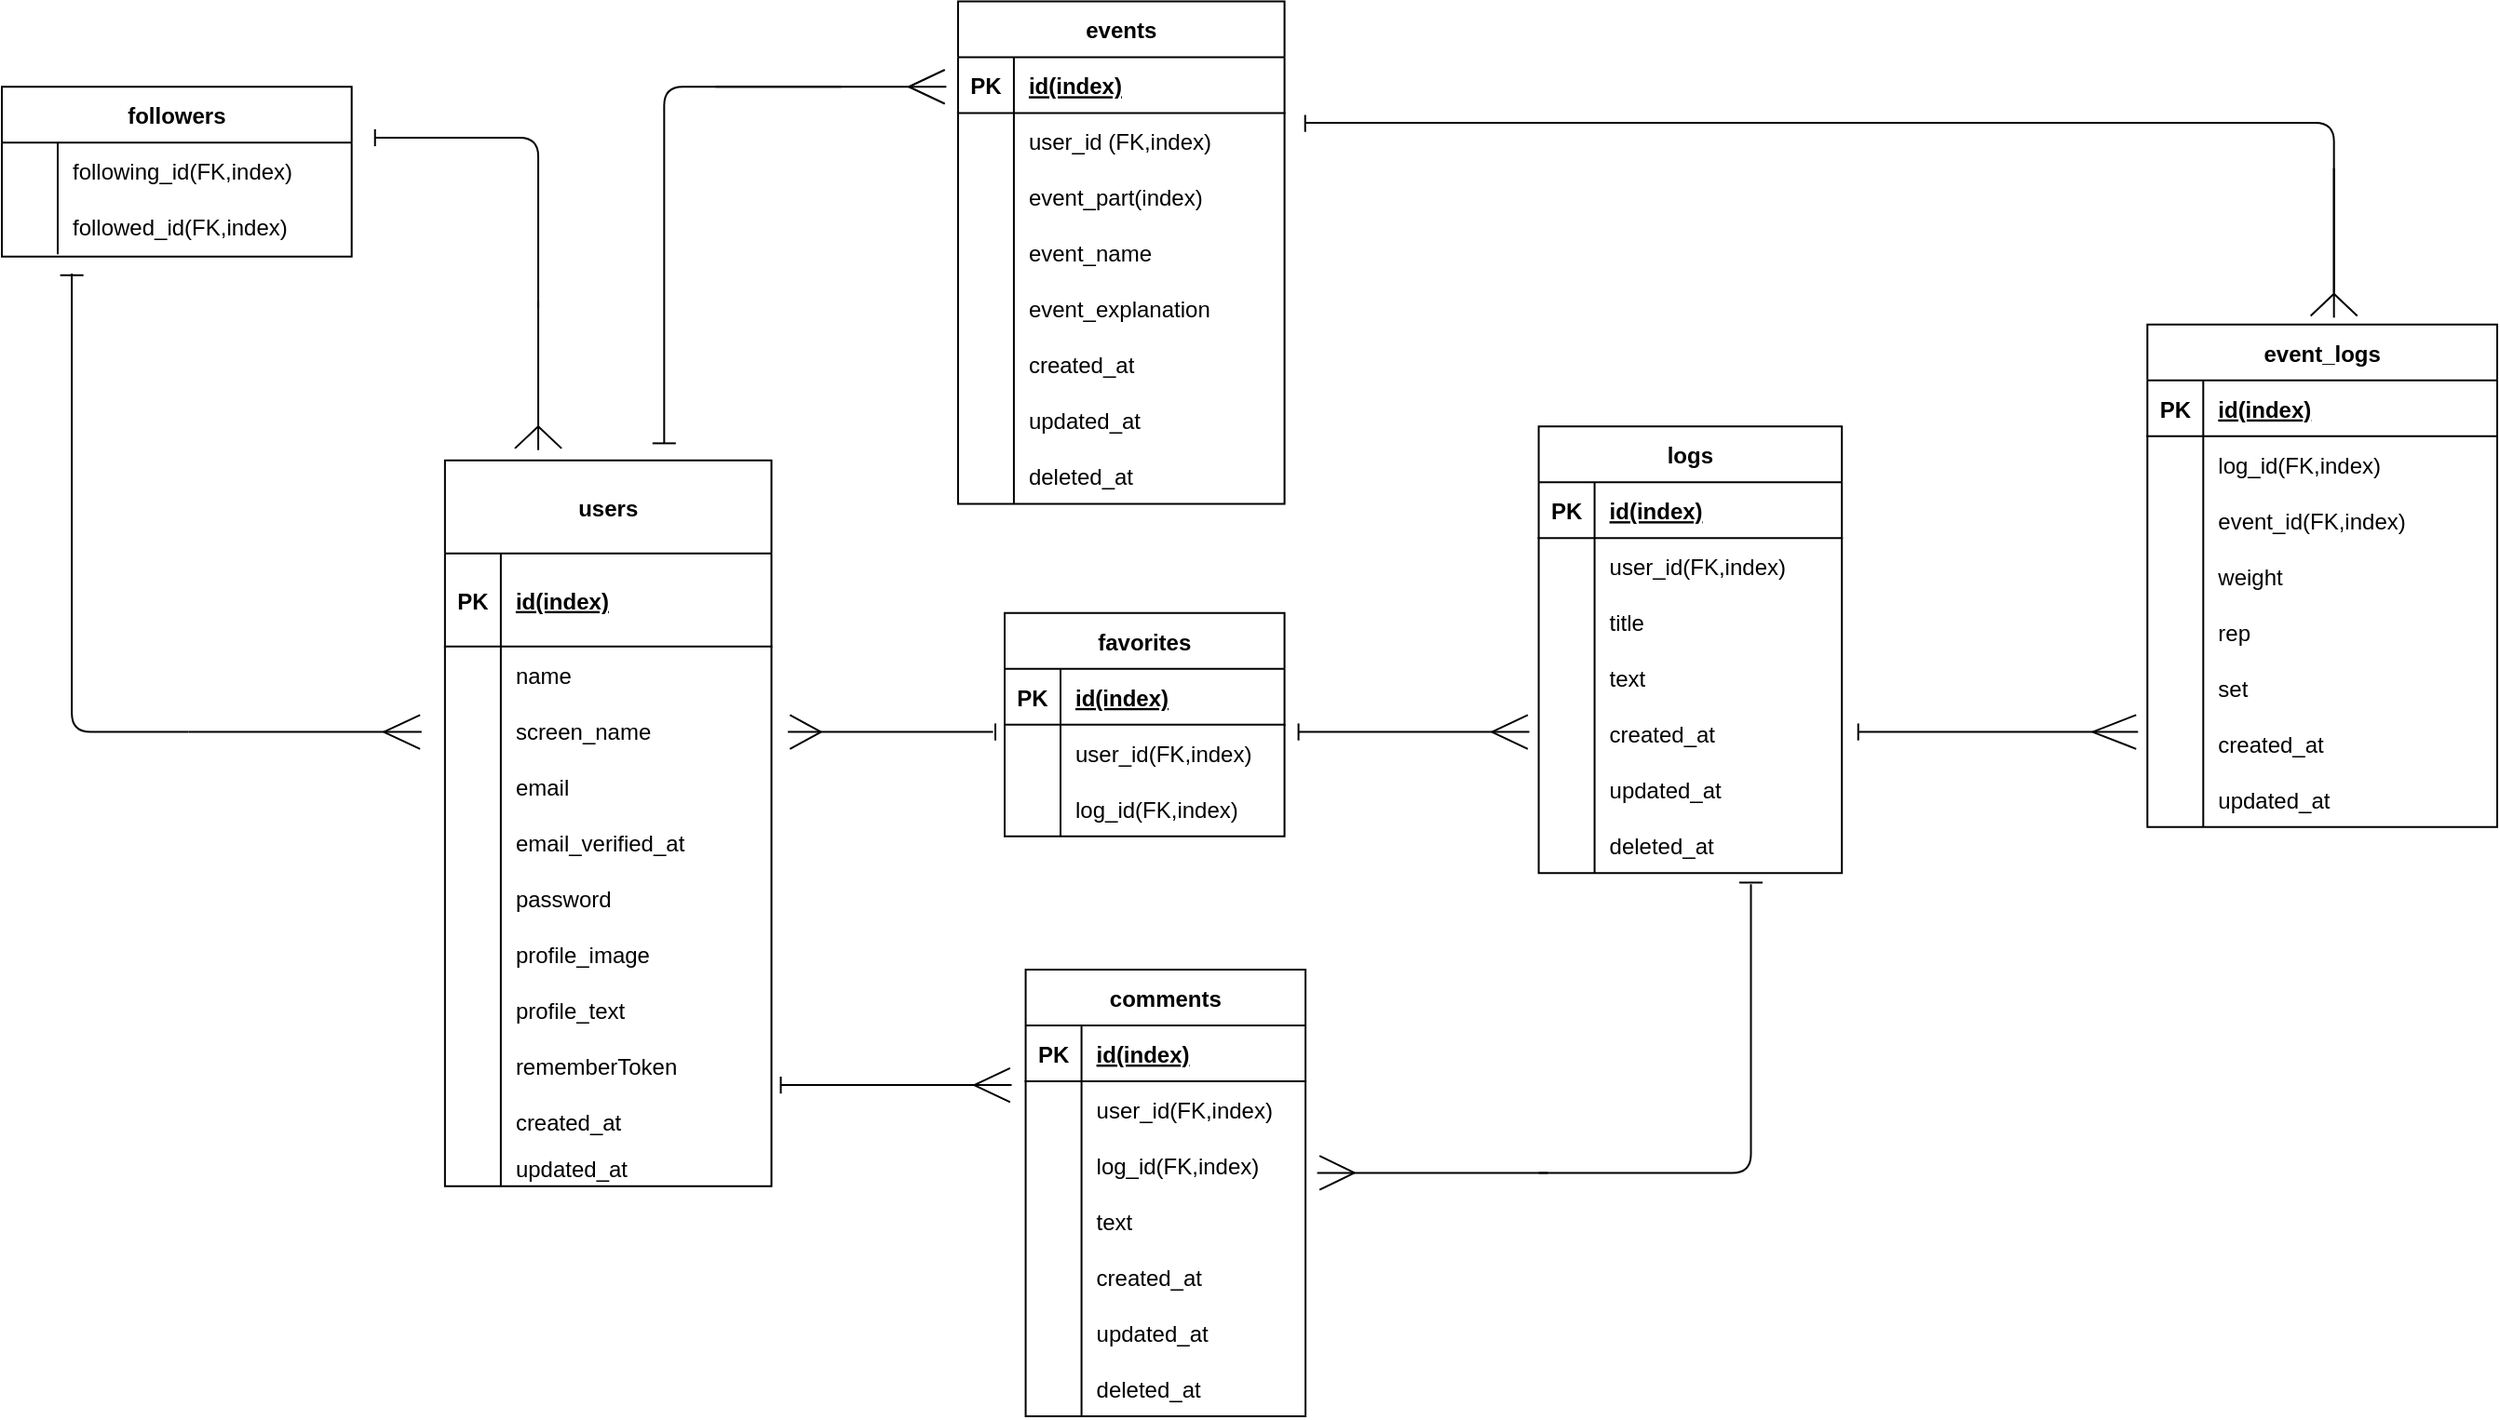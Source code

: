 <mxfile version="14.6.1" type="github">
  <diagram id="C5RBs43oDa-KdzZeNtuy" name="Page-1">
    <mxGraphModel dx="2498" dy="877" grid="1" gridSize="10" guides="1" tooltips="1" connect="1" arrows="1" fold="1" page="0" pageScale="1" pageWidth="827" pageHeight="1169" math="0" shadow="0">
      <root>
        <mxCell id="WIyWlLk6GJQsqaUBKTNV-0" />
        <mxCell id="WIyWlLk6GJQsqaUBKTNV-1" parent="WIyWlLk6GJQsqaUBKTNV-0" />
        <mxCell id="2IMz6kc5Xn535oeAkMrh-132" value="comments" style="shape=table;startSize=30;container=1;collapsible=1;childLayout=tableLayout;fixedRows=1;rowLines=0;fontStyle=1;align=center;resizeLast=1;" parent="WIyWlLk6GJQsqaUBKTNV-1" vertex="1">
          <mxGeometry x="-140.22" y="611.005" width="150.28" height="240" as="geometry" />
        </mxCell>
        <mxCell id="2IMz6kc5Xn535oeAkMrh-133" value="" style="shape=partialRectangle;collapsible=0;dropTarget=0;pointerEvents=0;fillColor=none;points=[[0,0.5],[1,0.5]];portConstraint=eastwest;top=0;left=0;right=0;bottom=1;" parent="2IMz6kc5Xn535oeAkMrh-132" vertex="1">
          <mxGeometry y="30" width="150.28" height="30" as="geometry" />
        </mxCell>
        <mxCell id="2IMz6kc5Xn535oeAkMrh-134" value="PK" style="shape=partialRectangle;overflow=hidden;connectable=0;fillColor=none;top=0;left=0;bottom=0;right=0;fontStyle=1;" parent="2IMz6kc5Xn535oeAkMrh-133" vertex="1">
          <mxGeometry width="30" height="30" as="geometry" />
        </mxCell>
        <mxCell id="2IMz6kc5Xn535oeAkMrh-135" value="id(index)" style="shape=partialRectangle;overflow=hidden;connectable=0;fillColor=none;top=0;left=0;bottom=0;right=0;align=left;spacingLeft=6;fontStyle=5;" parent="2IMz6kc5Xn535oeAkMrh-133" vertex="1">
          <mxGeometry x="30" width="120.28" height="30" as="geometry" />
        </mxCell>
        <mxCell id="2IMz6kc5Xn535oeAkMrh-136" value="" style="shape=partialRectangle;collapsible=0;dropTarget=0;pointerEvents=0;fillColor=none;points=[[0,0.5],[1,0.5]];portConstraint=eastwest;top=0;left=0;right=0;bottom=0;" parent="2IMz6kc5Xn535oeAkMrh-132" vertex="1">
          <mxGeometry y="60" width="150.28" height="30" as="geometry" />
        </mxCell>
        <mxCell id="2IMz6kc5Xn535oeAkMrh-137" value="" style="shape=partialRectangle;overflow=hidden;connectable=0;fillColor=none;top=0;left=0;bottom=0;right=0;" parent="2IMz6kc5Xn535oeAkMrh-136" vertex="1">
          <mxGeometry width="30" height="30" as="geometry" />
        </mxCell>
        <mxCell id="2IMz6kc5Xn535oeAkMrh-138" value="user_id(FK,index)" style="shape=partialRectangle;overflow=hidden;connectable=0;fillColor=none;top=0;left=0;bottom=0;right=0;align=left;spacingLeft=6;" parent="2IMz6kc5Xn535oeAkMrh-136" vertex="1">
          <mxGeometry x="30" width="120.28" height="30" as="geometry" />
        </mxCell>
        <mxCell id="2IMz6kc5Xn535oeAkMrh-139" value="" style="shape=partialRectangle;collapsible=0;dropTarget=0;pointerEvents=0;fillColor=none;points=[[0,0.5],[1,0.5]];portConstraint=eastwest;top=0;left=0;right=0;bottom=0;" parent="2IMz6kc5Xn535oeAkMrh-132" vertex="1">
          <mxGeometry y="90" width="150.28" height="30" as="geometry" />
        </mxCell>
        <mxCell id="2IMz6kc5Xn535oeAkMrh-140" value="" style="shape=partialRectangle;overflow=hidden;connectable=0;fillColor=none;top=0;left=0;bottom=0;right=0;" parent="2IMz6kc5Xn535oeAkMrh-139" vertex="1">
          <mxGeometry width="30" height="30" as="geometry" />
        </mxCell>
        <mxCell id="2IMz6kc5Xn535oeAkMrh-141" value="log_id(FK,index)" style="shape=partialRectangle;overflow=hidden;connectable=0;fillColor=none;top=0;left=0;bottom=0;right=0;align=left;spacingLeft=6;" parent="2IMz6kc5Xn535oeAkMrh-139" vertex="1">
          <mxGeometry x="30" width="120.28" height="30" as="geometry" />
        </mxCell>
        <mxCell id="2IMz6kc5Xn535oeAkMrh-142" value="" style="shape=partialRectangle;collapsible=0;dropTarget=0;pointerEvents=0;fillColor=none;points=[[0,0.5],[1,0.5]];portConstraint=eastwest;top=0;left=0;right=0;bottom=0;" parent="2IMz6kc5Xn535oeAkMrh-132" vertex="1">
          <mxGeometry y="120" width="150.28" height="30" as="geometry" />
        </mxCell>
        <mxCell id="2IMz6kc5Xn535oeAkMrh-143" value="" style="shape=partialRectangle;overflow=hidden;connectable=0;fillColor=none;top=0;left=0;bottom=0;right=0;" parent="2IMz6kc5Xn535oeAkMrh-142" vertex="1">
          <mxGeometry width="30" height="30" as="geometry" />
        </mxCell>
        <mxCell id="2IMz6kc5Xn535oeAkMrh-144" value="text" style="shape=partialRectangle;overflow=hidden;connectable=0;fillColor=none;top=0;left=0;bottom=0;right=0;align=left;spacingLeft=6;" parent="2IMz6kc5Xn535oeAkMrh-142" vertex="1">
          <mxGeometry x="30" width="120.28" height="30" as="geometry" />
        </mxCell>
        <mxCell id="2IMz6kc5Xn535oeAkMrh-145" value="" style="shape=partialRectangle;collapsible=0;dropTarget=0;pointerEvents=0;fillColor=none;points=[[0,0.5],[1,0.5]];portConstraint=eastwest;top=0;left=0;right=0;bottom=0;" parent="2IMz6kc5Xn535oeAkMrh-132" vertex="1">
          <mxGeometry y="150" width="150.28" height="30" as="geometry" />
        </mxCell>
        <mxCell id="2IMz6kc5Xn535oeAkMrh-146" value="" style="shape=partialRectangle;overflow=hidden;connectable=0;fillColor=none;top=0;left=0;bottom=0;right=0;" parent="2IMz6kc5Xn535oeAkMrh-145" vertex="1">
          <mxGeometry width="30" height="30" as="geometry" />
        </mxCell>
        <mxCell id="2IMz6kc5Xn535oeAkMrh-147" value="created_at" style="shape=partialRectangle;overflow=hidden;connectable=0;fillColor=none;top=0;left=0;bottom=0;right=0;align=left;spacingLeft=6;" parent="2IMz6kc5Xn535oeAkMrh-145" vertex="1">
          <mxGeometry x="30" width="120.28" height="30" as="geometry" />
        </mxCell>
        <mxCell id="2IMz6kc5Xn535oeAkMrh-148" value="" style="shape=partialRectangle;collapsible=0;dropTarget=0;pointerEvents=0;fillColor=none;points=[[0,0.5],[1,0.5]];portConstraint=eastwest;top=0;left=0;right=0;bottom=0;" parent="2IMz6kc5Xn535oeAkMrh-132" vertex="1">
          <mxGeometry y="180" width="150.28" height="30" as="geometry" />
        </mxCell>
        <mxCell id="2IMz6kc5Xn535oeAkMrh-149" value="" style="shape=partialRectangle;overflow=hidden;connectable=0;fillColor=none;top=0;left=0;bottom=0;right=0;" parent="2IMz6kc5Xn535oeAkMrh-148" vertex="1">
          <mxGeometry width="30" height="30" as="geometry" />
        </mxCell>
        <mxCell id="2IMz6kc5Xn535oeAkMrh-150" value="updated_at" style="shape=partialRectangle;overflow=hidden;connectable=0;fillColor=none;top=0;left=0;bottom=0;right=0;align=left;spacingLeft=6;" parent="2IMz6kc5Xn535oeAkMrh-148" vertex="1">
          <mxGeometry x="30" width="120.28" height="30" as="geometry" />
        </mxCell>
        <mxCell id="2IMz6kc5Xn535oeAkMrh-151" value="" style="shape=partialRectangle;collapsible=0;dropTarget=0;pointerEvents=0;fillColor=none;points=[[0,0.5],[1,0.5]];portConstraint=eastwest;top=0;left=0;right=0;bottom=0;" parent="2IMz6kc5Xn535oeAkMrh-132" vertex="1">
          <mxGeometry y="210" width="150.28" height="30" as="geometry" />
        </mxCell>
        <mxCell id="2IMz6kc5Xn535oeAkMrh-152" value="" style="shape=partialRectangle;overflow=hidden;connectable=0;fillColor=none;top=0;left=0;bottom=0;right=0;" parent="2IMz6kc5Xn535oeAkMrh-151" vertex="1">
          <mxGeometry width="30" height="30" as="geometry" />
        </mxCell>
        <mxCell id="2IMz6kc5Xn535oeAkMrh-153" value="deleted_at" style="shape=partialRectangle;overflow=hidden;connectable=0;fillColor=none;top=0;left=0;bottom=0;right=0;align=left;spacingLeft=6;" parent="2IMz6kc5Xn535oeAkMrh-151" vertex="1">
          <mxGeometry x="30" width="120.28" height="30" as="geometry" />
        </mxCell>
        <mxCell id="2IMz6kc5Xn535oeAkMrh-196" value="event_logs" style="shape=table;startSize=30;container=1;collapsible=1;childLayout=tableLayout;fixedRows=1;rowLines=0;fontStyle=1;align=center;resizeLast=1;" parent="WIyWlLk6GJQsqaUBKTNV-1" vertex="1">
          <mxGeometry x="462.15" y="264.34" width="187.85" height="270" as="geometry" />
        </mxCell>
        <mxCell id="2IMz6kc5Xn535oeAkMrh-197" value="" style="shape=partialRectangle;collapsible=0;dropTarget=0;pointerEvents=0;fillColor=none;points=[[0,0.5],[1,0.5]];portConstraint=eastwest;top=0;left=0;right=0;bottom=1;" parent="2IMz6kc5Xn535oeAkMrh-196" vertex="1">
          <mxGeometry y="30" width="187.85" height="30" as="geometry" />
        </mxCell>
        <mxCell id="2IMz6kc5Xn535oeAkMrh-198" value="PK" style="shape=partialRectangle;overflow=hidden;connectable=0;fillColor=none;top=0;left=0;bottom=0;right=0;fontStyle=1;" parent="2IMz6kc5Xn535oeAkMrh-197" vertex="1">
          <mxGeometry width="30" height="30" as="geometry" />
        </mxCell>
        <mxCell id="2IMz6kc5Xn535oeAkMrh-199" value="id(index)" style="shape=partialRectangle;overflow=hidden;connectable=0;fillColor=none;top=0;left=0;bottom=0;right=0;align=left;spacingLeft=6;fontStyle=5;" parent="2IMz6kc5Xn535oeAkMrh-197" vertex="1">
          <mxGeometry x="30" width="157.85" height="30" as="geometry" />
        </mxCell>
        <mxCell id="2IMz6kc5Xn535oeAkMrh-200" value="" style="shape=partialRectangle;collapsible=0;dropTarget=0;pointerEvents=0;fillColor=none;points=[[0,0.5],[1,0.5]];portConstraint=eastwest;top=0;left=0;right=0;bottom=0;" parent="2IMz6kc5Xn535oeAkMrh-196" vertex="1">
          <mxGeometry y="60" width="187.85" height="30" as="geometry" />
        </mxCell>
        <mxCell id="2IMz6kc5Xn535oeAkMrh-201" value="" style="shape=partialRectangle;overflow=hidden;connectable=0;fillColor=none;top=0;left=0;bottom=0;right=0;" parent="2IMz6kc5Xn535oeAkMrh-200" vertex="1">
          <mxGeometry width="30" height="30" as="geometry" />
        </mxCell>
        <mxCell id="2IMz6kc5Xn535oeAkMrh-202" value="log_id(FK,index)" style="shape=partialRectangle;overflow=hidden;connectable=0;fillColor=none;top=0;left=0;bottom=0;right=0;align=left;spacingLeft=6;" parent="2IMz6kc5Xn535oeAkMrh-200" vertex="1">
          <mxGeometry x="30" width="157.85" height="30" as="geometry" />
        </mxCell>
        <mxCell id="2IMz6kc5Xn535oeAkMrh-203" value="" style="shape=partialRectangle;collapsible=0;dropTarget=0;pointerEvents=0;fillColor=none;points=[[0,0.5],[1,0.5]];portConstraint=eastwest;top=0;left=0;right=0;bottom=0;" parent="2IMz6kc5Xn535oeAkMrh-196" vertex="1">
          <mxGeometry y="90" width="187.85" height="30" as="geometry" />
        </mxCell>
        <mxCell id="2IMz6kc5Xn535oeAkMrh-204" value="" style="shape=partialRectangle;overflow=hidden;connectable=0;fillColor=none;top=0;left=0;bottom=0;right=0;" parent="2IMz6kc5Xn535oeAkMrh-203" vertex="1">
          <mxGeometry width="30" height="30" as="geometry" />
        </mxCell>
        <mxCell id="2IMz6kc5Xn535oeAkMrh-205" value="event_id(FK,index)" style="shape=partialRectangle;overflow=hidden;connectable=0;fillColor=none;top=0;left=0;bottom=0;right=0;align=left;spacingLeft=6;" parent="2IMz6kc5Xn535oeAkMrh-203" vertex="1">
          <mxGeometry x="30" width="157.85" height="30" as="geometry" />
        </mxCell>
        <mxCell id="2IMz6kc5Xn535oeAkMrh-206" value="" style="shape=partialRectangle;collapsible=0;dropTarget=0;pointerEvents=0;fillColor=none;points=[[0,0.5],[1,0.5]];portConstraint=eastwest;top=0;left=0;right=0;bottom=0;" parent="2IMz6kc5Xn535oeAkMrh-196" vertex="1">
          <mxGeometry y="120" width="187.85" height="30" as="geometry" />
        </mxCell>
        <mxCell id="2IMz6kc5Xn535oeAkMrh-207" value="" style="shape=partialRectangle;overflow=hidden;connectable=0;fillColor=none;top=0;left=0;bottom=0;right=0;" parent="2IMz6kc5Xn535oeAkMrh-206" vertex="1">
          <mxGeometry width="30" height="30" as="geometry" />
        </mxCell>
        <mxCell id="2IMz6kc5Xn535oeAkMrh-208" value="weight" style="shape=partialRectangle;overflow=hidden;connectable=0;fillColor=none;top=0;left=0;bottom=0;right=0;align=left;spacingLeft=6;" parent="2IMz6kc5Xn535oeAkMrh-206" vertex="1">
          <mxGeometry x="30" width="157.85" height="30" as="geometry" />
        </mxCell>
        <mxCell id="2IMz6kc5Xn535oeAkMrh-209" value="" style="shape=partialRectangle;collapsible=0;dropTarget=0;pointerEvents=0;fillColor=none;points=[[0,0.5],[1,0.5]];portConstraint=eastwest;top=0;left=0;right=0;bottom=0;" parent="2IMz6kc5Xn535oeAkMrh-196" vertex="1">
          <mxGeometry y="150" width="187.85" height="30" as="geometry" />
        </mxCell>
        <mxCell id="2IMz6kc5Xn535oeAkMrh-210" value="" style="shape=partialRectangle;overflow=hidden;connectable=0;fillColor=none;top=0;left=0;bottom=0;right=0;" parent="2IMz6kc5Xn535oeAkMrh-209" vertex="1">
          <mxGeometry width="30" height="30" as="geometry" />
        </mxCell>
        <mxCell id="2IMz6kc5Xn535oeAkMrh-211" value="rep" style="shape=partialRectangle;overflow=hidden;connectable=0;fillColor=none;top=0;left=0;bottom=0;right=0;align=left;spacingLeft=6;" parent="2IMz6kc5Xn535oeAkMrh-209" vertex="1">
          <mxGeometry x="30" width="157.85" height="30" as="geometry" />
        </mxCell>
        <mxCell id="2IMz6kc5Xn535oeAkMrh-212" value="" style="shape=partialRectangle;collapsible=0;dropTarget=0;pointerEvents=0;fillColor=none;points=[[0,0.5],[1,0.5]];portConstraint=eastwest;top=0;left=0;right=0;bottom=0;" parent="2IMz6kc5Xn535oeAkMrh-196" vertex="1">
          <mxGeometry y="180" width="187.85" height="30" as="geometry" />
        </mxCell>
        <mxCell id="2IMz6kc5Xn535oeAkMrh-213" value="" style="shape=partialRectangle;overflow=hidden;connectable=0;fillColor=none;top=0;left=0;bottom=0;right=0;" parent="2IMz6kc5Xn535oeAkMrh-212" vertex="1">
          <mxGeometry width="30" height="30" as="geometry" />
        </mxCell>
        <mxCell id="2IMz6kc5Xn535oeAkMrh-214" value="set" style="shape=partialRectangle;overflow=hidden;connectable=0;fillColor=none;top=0;left=0;bottom=0;right=0;align=left;spacingLeft=6;" parent="2IMz6kc5Xn535oeAkMrh-212" vertex="1">
          <mxGeometry x="30" width="157.85" height="30" as="geometry" />
        </mxCell>
        <mxCell id="2IMz6kc5Xn535oeAkMrh-215" value="" style="shape=partialRectangle;collapsible=0;dropTarget=0;pointerEvents=0;fillColor=none;points=[[0,0.5],[1,0.5]];portConstraint=eastwest;top=0;left=0;right=0;bottom=0;" parent="2IMz6kc5Xn535oeAkMrh-196" vertex="1">
          <mxGeometry y="210" width="187.85" height="30" as="geometry" />
        </mxCell>
        <mxCell id="2IMz6kc5Xn535oeAkMrh-216" value="" style="shape=partialRectangle;overflow=hidden;connectable=0;fillColor=none;top=0;left=0;bottom=0;right=0;" parent="2IMz6kc5Xn535oeAkMrh-215" vertex="1">
          <mxGeometry width="30" height="30" as="geometry" />
        </mxCell>
        <mxCell id="2IMz6kc5Xn535oeAkMrh-217" value="created_at" style="shape=partialRectangle;overflow=hidden;connectable=0;fillColor=none;top=0;left=0;bottom=0;right=0;align=left;spacingLeft=6;" parent="2IMz6kc5Xn535oeAkMrh-215" vertex="1">
          <mxGeometry x="30" width="157.85" height="30" as="geometry" />
        </mxCell>
        <mxCell id="2IMz6kc5Xn535oeAkMrh-218" value="" style="shape=partialRectangle;collapsible=0;dropTarget=0;pointerEvents=0;fillColor=none;points=[[0,0.5],[1,0.5]];portConstraint=eastwest;top=0;left=0;right=0;bottom=0;" parent="2IMz6kc5Xn535oeAkMrh-196" vertex="1">
          <mxGeometry y="240" width="187.85" height="30" as="geometry" />
        </mxCell>
        <mxCell id="2IMz6kc5Xn535oeAkMrh-219" value="" style="shape=partialRectangle;overflow=hidden;connectable=0;fillColor=none;top=0;left=0;bottom=0;right=0;" parent="2IMz6kc5Xn535oeAkMrh-218" vertex="1">
          <mxGeometry width="30" height="30" as="geometry" />
        </mxCell>
        <mxCell id="2IMz6kc5Xn535oeAkMrh-220" value="updated_at" style="shape=partialRectangle;overflow=hidden;connectable=0;fillColor=none;top=0;left=0;bottom=0;right=0;align=left;spacingLeft=6;" parent="2IMz6kc5Xn535oeAkMrh-218" vertex="1">
          <mxGeometry x="30" width="157.85" height="30" as="geometry" />
        </mxCell>
        <mxCell id="2IMz6kc5Xn535oeAkMrh-33" value="" style="line;strokeWidth=2;html=1;rotation=-45;" parent="WIyWlLk6GJQsqaUBKTNV-1" vertex="1">
          <mxGeometry x="-34.352" y="554.938" width="25.047" as="geometry" />
        </mxCell>
        <mxCell id="2IMz6kc5Xn535oeAkMrh-54" value="users" style="shape=table;startSize=50;container=1;collapsible=1;childLayout=tableLayout;fixedRows=1;rowLines=0;fontStyle=1;align=center;resizeLast=1;" parent="WIyWlLk6GJQsqaUBKTNV-1" vertex="1">
          <mxGeometry x="-452.056" y="337.323" width="175.327" height="390" as="geometry">
            <mxRectangle x="240" y="320" width="60" height="50" as="alternateBounds" />
          </mxGeometry>
        </mxCell>
        <mxCell id="2IMz6kc5Xn535oeAkMrh-55" value="" style="shape=partialRectangle;collapsible=0;dropTarget=0;pointerEvents=0;fillColor=none;points=[[0,0.5],[1,0.5]];portConstraint=eastwest;top=0;left=0;right=0;bottom=1;" parent="2IMz6kc5Xn535oeAkMrh-54" vertex="1">
          <mxGeometry y="50" width="175.327" height="50" as="geometry" />
        </mxCell>
        <mxCell id="2IMz6kc5Xn535oeAkMrh-56" value="PK" style="shape=partialRectangle;overflow=hidden;connectable=0;fillColor=none;top=0;left=0;bottom=0;right=0;fontStyle=1;" parent="2IMz6kc5Xn535oeAkMrh-55" vertex="1">
          <mxGeometry width="30" height="50" as="geometry" />
        </mxCell>
        <mxCell id="2IMz6kc5Xn535oeAkMrh-57" value="id(index)" style="shape=partialRectangle;overflow=hidden;connectable=0;fillColor=none;top=0;left=0;bottom=0;right=0;align=left;spacingLeft=6;fontStyle=5;" parent="2IMz6kc5Xn535oeAkMrh-55" vertex="1">
          <mxGeometry x="30" width="145.327" height="50" as="geometry" />
        </mxCell>
        <mxCell id="2IMz6kc5Xn535oeAkMrh-58" value="" style="shape=partialRectangle;collapsible=0;dropTarget=0;pointerEvents=0;fillColor=none;points=[[0,0.5],[1,0.5]];portConstraint=eastwest;top=0;left=0;right=0;bottom=0;" parent="2IMz6kc5Xn535oeAkMrh-54" vertex="1">
          <mxGeometry y="100" width="175.327" height="30" as="geometry" />
        </mxCell>
        <mxCell id="2IMz6kc5Xn535oeAkMrh-59" value="" style="shape=partialRectangle;overflow=hidden;connectable=0;fillColor=none;top=0;left=0;bottom=0;right=0;" parent="2IMz6kc5Xn535oeAkMrh-58" vertex="1">
          <mxGeometry width="30" height="30" as="geometry" />
        </mxCell>
        <mxCell id="2IMz6kc5Xn535oeAkMrh-60" value="name" style="shape=partialRectangle;overflow=hidden;connectable=0;fillColor=none;top=0;left=0;bottom=0;right=0;align=left;spacingLeft=6;" parent="2IMz6kc5Xn535oeAkMrh-58" vertex="1">
          <mxGeometry x="30" width="145.327" height="30" as="geometry" />
        </mxCell>
        <mxCell id="2IMz6kc5Xn535oeAkMrh-61" value="" style="shape=partialRectangle;collapsible=0;dropTarget=0;pointerEvents=0;fillColor=none;points=[[0,0.5],[1,0.5]];portConstraint=eastwest;top=0;left=0;right=0;bottom=0;" parent="2IMz6kc5Xn535oeAkMrh-54" vertex="1">
          <mxGeometry y="130" width="175.327" height="30" as="geometry" />
        </mxCell>
        <mxCell id="2IMz6kc5Xn535oeAkMrh-62" value="" style="shape=partialRectangle;overflow=hidden;connectable=0;fillColor=none;top=0;left=0;bottom=0;right=0;" parent="2IMz6kc5Xn535oeAkMrh-61" vertex="1">
          <mxGeometry width="30" height="30" as="geometry" />
        </mxCell>
        <mxCell id="2IMz6kc5Xn535oeAkMrh-63" value="screen_name" style="shape=partialRectangle;overflow=hidden;connectable=0;fillColor=none;top=0;left=0;bottom=0;right=0;align=left;spacingLeft=6;" parent="2IMz6kc5Xn535oeAkMrh-61" vertex="1">
          <mxGeometry x="30" width="145.327" height="30" as="geometry" />
        </mxCell>
        <mxCell id="2IMz6kc5Xn535oeAkMrh-64" value="" style="shape=partialRectangle;collapsible=0;dropTarget=0;pointerEvents=0;fillColor=none;points=[[0,0.5],[1,0.5]];portConstraint=eastwest;top=0;left=0;right=0;bottom=0;" parent="2IMz6kc5Xn535oeAkMrh-54" vertex="1">
          <mxGeometry y="160" width="175.327" height="30" as="geometry" />
        </mxCell>
        <mxCell id="2IMz6kc5Xn535oeAkMrh-65" value="" style="shape=partialRectangle;overflow=hidden;connectable=0;fillColor=none;top=0;left=0;bottom=0;right=0;" parent="2IMz6kc5Xn535oeAkMrh-64" vertex="1">
          <mxGeometry width="30" height="30" as="geometry" />
        </mxCell>
        <mxCell id="2IMz6kc5Xn535oeAkMrh-66" value="email" style="shape=partialRectangle;overflow=hidden;connectable=0;fillColor=none;top=0;left=0;bottom=0;right=0;align=left;spacingLeft=6;" parent="2IMz6kc5Xn535oeAkMrh-64" vertex="1">
          <mxGeometry x="30" width="145.327" height="30" as="geometry" />
        </mxCell>
        <mxCell id="2IMz6kc5Xn535oeAkMrh-67" value="" style="shape=partialRectangle;collapsible=0;dropTarget=0;pointerEvents=0;fillColor=none;points=[[0,0.5],[1,0.5]];portConstraint=eastwest;top=0;left=0;right=0;bottom=0;" parent="2IMz6kc5Xn535oeAkMrh-54" vertex="1">
          <mxGeometry y="190" width="175.327" height="30" as="geometry" />
        </mxCell>
        <mxCell id="2IMz6kc5Xn535oeAkMrh-68" value="" style="shape=partialRectangle;overflow=hidden;connectable=0;fillColor=none;top=0;left=0;bottom=0;right=0;" parent="2IMz6kc5Xn535oeAkMrh-67" vertex="1">
          <mxGeometry width="30" height="30" as="geometry" />
        </mxCell>
        <mxCell id="2IMz6kc5Xn535oeAkMrh-69" value="email_verified_at" style="shape=partialRectangle;overflow=hidden;connectable=0;fillColor=none;top=0;left=0;bottom=0;right=0;align=left;spacingLeft=6;" parent="2IMz6kc5Xn535oeAkMrh-67" vertex="1">
          <mxGeometry x="30" width="145.327" height="30" as="geometry" />
        </mxCell>
        <mxCell id="2IMz6kc5Xn535oeAkMrh-70" value="" style="shape=partialRectangle;collapsible=0;dropTarget=0;pointerEvents=0;fillColor=none;points=[[0,0.5],[1,0.5]];portConstraint=eastwest;top=0;left=0;right=0;bottom=0;" parent="2IMz6kc5Xn535oeAkMrh-54" vertex="1">
          <mxGeometry y="220" width="175.327" height="30" as="geometry" />
        </mxCell>
        <mxCell id="2IMz6kc5Xn535oeAkMrh-71" value="" style="shape=partialRectangle;overflow=hidden;connectable=0;fillColor=none;top=0;left=0;bottom=0;right=0;" parent="2IMz6kc5Xn535oeAkMrh-70" vertex="1">
          <mxGeometry width="30" height="30" as="geometry" />
        </mxCell>
        <mxCell id="2IMz6kc5Xn535oeAkMrh-72" value="password" style="shape=partialRectangle;overflow=hidden;connectable=0;fillColor=none;top=0;left=0;bottom=0;right=0;align=left;spacingLeft=6;" parent="2IMz6kc5Xn535oeAkMrh-70" vertex="1">
          <mxGeometry x="30" width="145.327" height="30" as="geometry" />
        </mxCell>
        <mxCell id="2IMz6kc5Xn535oeAkMrh-73" value="" style="shape=partialRectangle;collapsible=0;dropTarget=0;pointerEvents=0;fillColor=none;points=[[0,0.5],[1,0.5]];portConstraint=eastwest;top=0;left=0;right=0;bottom=0;" parent="2IMz6kc5Xn535oeAkMrh-54" vertex="1">
          <mxGeometry y="250" width="175.327" height="30" as="geometry" />
        </mxCell>
        <mxCell id="2IMz6kc5Xn535oeAkMrh-74" value="" style="shape=partialRectangle;overflow=hidden;connectable=0;fillColor=none;top=0;left=0;bottom=0;right=0;" parent="2IMz6kc5Xn535oeAkMrh-73" vertex="1">
          <mxGeometry width="30" height="30" as="geometry" />
        </mxCell>
        <mxCell id="2IMz6kc5Xn535oeAkMrh-75" value="profile_image" style="shape=partialRectangle;overflow=hidden;connectable=0;fillColor=none;top=0;left=0;bottom=0;right=0;align=left;spacingLeft=6;" parent="2IMz6kc5Xn535oeAkMrh-73" vertex="1">
          <mxGeometry x="30" width="145.327" height="30" as="geometry" />
        </mxCell>
        <mxCell id="2IMz6kc5Xn535oeAkMrh-76" value="" style="shape=partialRectangle;collapsible=0;dropTarget=0;pointerEvents=0;fillColor=none;points=[[0,0.5],[1,0.5]];portConstraint=eastwest;top=0;left=0;right=0;bottom=0;" parent="2IMz6kc5Xn535oeAkMrh-54" vertex="1">
          <mxGeometry y="280" width="175.327" height="30" as="geometry" />
        </mxCell>
        <mxCell id="2IMz6kc5Xn535oeAkMrh-77" value="" style="shape=partialRectangle;overflow=hidden;connectable=0;fillColor=none;top=0;left=0;bottom=0;right=0;" parent="2IMz6kc5Xn535oeAkMrh-76" vertex="1">
          <mxGeometry width="30" height="30" as="geometry" />
        </mxCell>
        <mxCell id="2IMz6kc5Xn535oeAkMrh-78" value="profile_text" style="shape=partialRectangle;overflow=hidden;connectable=0;fillColor=none;top=0;left=0;bottom=0;right=0;align=left;spacingLeft=6;" parent="2IMz6kc5Xn535oeAkMrh-76" vertex="1">
          <mxGeometry x="30" width="145.327" height="30" as="geometry" />
        </mxCell>
        <mxCell id="2IMz6kc5Xn535oeAkMrh-79" value="" style="shape=partialRectangle;collapsible=0;dropTarget=0;pointerEvents=0;fillColor=none;points=[[0,0.5],[1,0.5]];portConstraint=eastwest;top=0;left=0;right=0;bottom=0;" parent="2IMz6kc5Xn535oeAkMrh-54" vertex="1">
          <mxGeometry y="310" width="175.327" height="30" as="geometry" />
        </mxCell>
        <mxCell id="2IMz6kc5Xn535oeAkMrh-80" value="" style="shape=partialRectangle;overflow=hidden;connectable=0;fillColor=none;top=0;left=0;bottom=0;right=0;" parent="2IMz6kc5Xn535oeAkMrh-79" vertex="1">
          <mxGeometry width="30" height="30" as="geometry" />
        </mxCell>
        <mxCell id="2IMz6kc5Xn535oeAkMrh-81" value="rememberToken" style="shape=partialRectangle;overflow=hidden;connectable=0;fillColor=none;top=0;left=0;bottom=0;right=0;align=left;spacingLeft=6;" parent="2IMz6kc5Xn535oeAkMrh-79" vertex="1">
          <mxGeometry x="30" width="145.327" height="30" as="geometry" />
        </mxCell>
        <mxCell id="2IMz6kc5Xn535oeAkMrh-82" value="" style="shape=partialRectangle;collapsible=0;dropTarget=0;pointerEvents=0;fillColor=none;points=[[0,0.5],[1,0.5]];portConstraint=eastwest;top=0;left=0;right=0;bottom=0;" parent="2IMz6kc5Xn535oeAkMrh-54" vertex="1">
          <mxGeometry y="340" width="175.327" height="30" as="geometry" />
        </mxCell>
        <mxCell id="2IMz6kc5Xn535oeAkMrh-83" value="" style="shape=partialRectangle;overflow=hidden;connectable=0;fillColor=none;top=0;left=0;bottom=0;right=0;" parent="2IMz6kc5Xn535oeAkMrh-82" vertex="1">
          <mxGeometry width="30" height="30" as="geometry" />
        </mxCell>
        <mxCell id="2IMz6kc5Xn535oeAkMrh-84" value="created_at" style="shape=partialRectangle;overflow=hidden;connectable=0;fillColor=none;top=0;left=0;bottom=0;right=0;align=left;spacingLeft=6;" parent="2IMz6kc5Xn535oeAkMrh-82" vertex="1">
          <mxGeometry x="30" width="145.327" height="30" as="geometry" />
        </mxCell>
        <mxCell id="2IMz6kc5Xn535oeAkMrh-85" value="" style="shape=partialRectangle;collapsible=0;dropTarget=0;pointerEvents=0;fillColor=none;points=[[0,0.5],[1,0.5]];portConstraint=eastwest;top=0;left=0;right=0;bottom=0;" parent="2IMz6kc5Xn535oeAkMrh-54" vertex="1">
          <mxGeometry y="370" width="175.327" height="20" as="geometry" />
        </mxCell>
        <mxCell id="2IMz6kc5Xn535oeAkMrh-86" value="" style="shape=partialRectangle;overflow=hidden;connectable=0;fillColor=none;top=0;left=0;bottom=0;right=0;" parent="2IMz6kc5Xn535oeAkMrh-85" vertex="1">
          <mxGeometry width="30" height="20" as="geometry" />
        </mxCell>
        <mxCell id="2IMz6kc5Xn535oeAkMrh-87" value="updated_at" style="shape=partialRectangle;overflow=hidden;connectable=0;fillColor=none;top=0;left=0;bottom=0;right=0;align=left;spacingLeft=6;" parent="2IMz6kc5Xn535oeAkMrh-85" vertex="1">
          <mxGeometry x="30" width="145.327" height="20" as="geometry" />
        </mxCell>
        <mxCell id="2IMz6kc5Xn535oeAkMrh-88" value="logs" style="shape=table;startSize=30;container=1;collapsible=1;childLayout=tableLayout;fixedRows=1;rowLines=0;fontStyle=1;align=center;resizeLast=1;" parent="WIyWlLk6GJQsqaUBKTNV-1" vertex="1">
          <mxGeometry x="135.29" y="319.077" width="162.804" height="240" as="geometry" />
        </mxCell>
        <mxCell id="2IMz6kc5Xn535oeAkMrh-89" value="" style="shape=partialRectangle;collapsible=0;dropTarget=0;pointerEvents=0;fillColor=none;points=[[0,0.5],[1,0.5]];portConstraint=eastwest;top=0;left=0;right=0;bottom=1;" parent="2IMz6kc5Xn535oeAkMrh-88" vertex="1">
          <mxGeometry y="30" width="162.804" height="30" as="geometry" />
        </mxCell>
        <mxCell id="2IMz6kc5Xn535oeAkMrh-90" value="PK" style="shape=partialRectangle;overflow=hidden;connectable=0;fillColor=none;top=0;left=0;bottom=0;right=0;fontStyle=1;" parent="2IMz6kc5Xn535oeAkMrh-89" vertex="1">
          <mxGeometry width="30" height="30" as="geometry" />
        </mxCell>
        <mxCell id="2IMz6kc5Xn535oeAkMrh-91" value="id(index)" style="shape=partialRectangle;overflow=hidden;connectable=0;fillColor=none;top=0;left=0;bottom=0;right=0;align=left;spacingLeft=6;fontStyle=5;" parent="2IMz6kc5Xn535oeAkMrh-89" vertex="1">
          <mxGeometry x="30" width="132.804" height="30" as="geometry" />
        </mxCell>
        <mxCell id="2IMz6kc5Xn535oeAkMrh-92" value="" style="shape=partialRectangle;collapsible=0;dropTarget=0;pointerEvents=0;fillColor=none;points=[[0,0.5],[1,0.5]];portConstraint=eastwest;top=0;left=0;right=0;bottom=0;" parent="2IMz6kc5Xn535oeAkMrh-88" vertex="1">
          <mxGeometry y="60" width="162.804" height="30" as="geometry" />
        </mxCell>
        <mxCell id="2IMz6kc5Xn535oeAkMrh-93" value="" style="shape=partialRectangle;overflow=hidden;connectable=0;fillColor=none;top=0;left=0;bottom=0;right=0;" parent="2IMz6kc5Xn535oeAkMrh-92" vertex="1">
          <mxGeometry width="30" height="30" as="geometry" />
        </mxCell>
        <mxCell id="2IMz6kc5Xn535oeAkMrh-94" value="user_id(FK,index)" style="shape=partialRectangle;overflow=hidden;connectable=0;fillColor=none;top=0;left=0;bottom=0;right=0;align=left;spacingLeft=6;" parent="2IMz6kc5Xn535oeAkMrh-92" vertex="1">
          <mxGeometry x="30" width="132.804" height="30" as="geometry" />
        </mxCell>
        <mxCell id="2IMz6kc5Xn535oeAkMrh-95" value="" style="shape=partialRectangle;collapsible=0;dropTarget=0;pointerEvents=0;fillColor=none;points=[[0,0.5],[1,0.5]];portConstraint=eastwest;top=0;left=0;right=0;bottom=0;" parent="2IMz6kc5Xn535oeAkMrh-88" vertex="1">
          <mxGeometry y="90" width="162.804" height="30" as="geometry" />
        </mxCell>
        <mxCell id="2IMz6kc5Xn535oeAkMrh-96" value="" style="shape=partialRectangle;overflow=hidden;connectable=0;fillColor=none;top=0;left=0;bottom=0;right=0;" parent="2IMz6kc5Xn535oeAkMrh-95" vertex="1">
          <mxGeometry width="30" height="30" as="geometry" />
        </mxCell>
        <mxCell id="2IMz6kc5Xn535oeAkMrh-97" value="title" style="shape=partialRectangle;overflow=hidden;connectable=0;fillColor=none;top=0;left=0;bottom=0;right=0;align=left;spacingLeft=6;" parent="2IMz6kc5Xn535oeAkMrh-95" vertex="1">
          <mxGeometry x="30" width="132.804" height="30" as="geometry" />
        </mxCell>
        <mxCell id="2IMz6kc5Xn535oeAkMrh-98" value="" style="shape=partialRectangle;collapsible=0;dropTarget=0;pointerEvents=0;fillColor=none;points=[[0,0.5],[1,0.5]];portConstraint=eastwest;top=0;left=0;right=0;bottom=0;" parent="2IMz6kc5Xn535oeAkMrh-88" vertex="1">
          <mxGeometry y="120" width="162.804" height="30" as="geometry" />
        </mxCell>
        <mxCell id="2IMz6kc5Xn535oeAkMrh-99" value="" style="shape=partialRectangle;overflow=hidden;connectable=0;fillColor=none;top=0;left=0;bottom=0;right=0;" parent="2IMz6kc5Xn535oeAkMrh-98" vertex="1">
          <mxGeometry width="30" height="30" as="geometry" />
        </mxCell>
        <mxCell id="2IMz6kc5Xn535oeAkMrh-100" value="text" style="shape=partialRectangle;overflow=hidden;connectable=0;fillColor=none;top=0;left=0;bottom=0;right=0;align=left;spacingLeft=6;" parent="2IMz6kc5Xn535oeAkMrh-98" vertex="1">
          <mxGeometry x="30" width="132.804" height="30" as="geometry" />
        </mxCell>
        <mxCell id="2IMz6kc5Xn535oeAkMrh-101" value="" style="shape=partialRectangle;collapsible=0;dropTarget=0;pointerEvents=0;fillColor=none;points=[[0,0.5],[1,0.5]];portConstraint=eastwest;top=0;left=0;right=0;bottom=0;" parent="2IMz6kc5Xn535oeAkMrh-88" vertex="1">
          <mxGeometry y="150" width="162.804" height="30" as="geometry" />
        </mxCell>
        <mxCell id="2IMz6kc5Xn535oeAkMrh-102" value="" style="shape=partialRectangle;overflow=hidden;connectable=0;fillColor=none;top=0;left=0;bottom=0;right=0;" parent="2IMz6kc5Xn535oeAkMrh-101" vertex="1">
          <mxGeometry width="30" height="30" as="geometry" />
        </mxCell>
        <mxCell id="2IMz6kc5Xn535oeAkMrh-103" value="created_at" style="shape=partialRectangle;overflow=hidden;connectable=0;fillColor=none;top=0;left=0;bottom=0;right=0;align=left;spacingLeft=6;" parent="2IMz6kc5Xn535oeAkMrh-101" vertex="1">
          <mxGeometry x="30" width="132.804" height="30" as="geometry" />
        </mxCell>
        <mxCell id="2IMz6kc5Xn535oeAkMrh-104" value="" style="shape=partialRectangle;collapsible=0;dropTarget=0;pointerEvents=0;fillColor=none;points=[[0,0.5],[1,0.5]];portConstraint=eastwest;top=0;left=0;right=0;bottom=0;" parent="2IMz6kc5Xn535oeAkMrh-88" vertex="1">
          <mxGeometry y="180" width="162.804" height="30" as="geometry" />
        </mxCell>
        <mxCell id="2IMz6kc5Xn535oeAkMrh-105" value="" style="shape=partialRectangle;overflow=hidden;connectable=0;fillColor=none;top=0;left=0;bottom=0;right=0;" parent="2IMz6kc5Xn535oeAkMrh-104" vertex="1">
          <mxGeometry width="30" height="30" as="geometry" />
        </mxCell>
        <mxCell id="2IMz6kc5Xn535oeAkMrh-106" value="updated_at" style="shape=partialRectangle;overflow=hidden;connectable=0;fillColor=none;top=0;left=0;bottom=0;right=0;align=left;spacingLeft=6;" parent="2IMz6kc5Xn535oeAkMrh-104" vertex="1">
          <mxGeometry x="30" width="132.804" height="30" as="geometry" />
        </mxCell>
        <mxCell id="2IMz6kc5Xn535oeAkMrh-107" value="" style="shape=partialRectangle;collapsible=0;dropTarget=0;pointerEvents=0;fillColor=none;points=[[0,0.5],[1,0.5]];portConstraint=eastwest;top=0;left=0;right=0;bottom=0;" parent="2IMz6kc5Xn535oeAkMrh-88" vertex="1">
          <mxGeometry y="210" width="162.804" height="30" as="geometry" />
        </mxCell>
        <mxCell id="2IMz6kc5Xn535oeAkMrh-108" value="" style="shape=partialRectangle;overflow=hidden;connectable=0;fillColor=none;top=0;left=0;bottom=0;right=0;" parent="2IMz6kc5Xn535oeAkMrh-107" vertex="1">
          <mxGeometry width="30" height="30" as="geometry" />
        </mxCell>
        <mxCell id="2IMz6kc5Xn535oeAkMrh-109" value="deleted_at" style="shape=partialRectangle;overflow=hidden;connectable=0;fillColor=none;top=0;left=0;bottom=0;right=0;align=left;spacingLeft=6;" parent="2IMz6kc5Xn535oeAkMrh-107" vertex="1">
          <mxGeometry x="30" width="132.804" height="30" as="geometry" />
        </mxCell>
        <mxCell id="2IMz6kc5Xn535oeAkMrh-154" value="favorites" style="shape=table;startSize=30;container=1;collapsible=1;childLayout=tableLayout;fixedRows=1;rowLines=0;fontStyle=1;align=center;resizeLast=1;" parent="WIyWlLk6GJQsqaUBKTNV-1" vertex="1">
          <mxGeometry x="-151.495" y="419.428" width="150.28" height="120" as="geometry" />
        </mxCell>
        <mxCell id="2IMz6kc5Xn535oeAkMrh-155" value="" style="shape=partialRectangle;collapsible=0;dropTarget=0;pointerEvents=0;fillColor=none;points=[[0,0.5],[1,0.5]];portConstraint=eastwest;top=0;left=0;right=0;bottom=1;" parent="2IMz6kc5Xn535oeAkMrh-154" vertex="1">
          <mxGeometry y="30" width="150.28" height="30" as="geometry" />
        </mxCell>
        <mxCell id="2IMz6kc5Xn535oeAkMrh-156" value="PK" style="shape=partialRectangle;overflow=hidden;connectable=0;fillColor=none;top=0;left=0;bottom=0;right=0;fontStyle=1;" parent="2IMz6kc5Xn535oeAkMrh-155" vertex="1">
          <mxGeometry width="30" height="30" as="geometry" />
        </mxCell>
        <mxCell id="2IMz6kc5Xn535oeAkMrh-157" value="id(index)" style="shape=partialRectangle;overflow=hidden;connectable=0;fillColor=none;top=0;left=0;bottom=0;right=0;align=left;spacingLeft=6;fontStyle=5;" parent="2IMz6kc5Xn535oeAkMrh-155" vertex="1">
          <mxGeometry x="30" width="120.28" height="30" as="geometry" />
        </mxCell>
        <mxCell id="2IMz6kc5Xn535oeAkMrh-158" value="" style="shape=partialRectangle;collapsible=0;dropTarget=0;pointerEvents=0;fillColor=none;points=[[0,0.5],[1,0.5]];portConstraint=eastwest;top=0;left=0;right=0;bottom=0;" parent="2IMz6kc5Xn535oeAkMrh-154" vertex="1">
          <mxGeometry y="60" width="150.28" height="30" as="geometry" />
        </mxCell>
        <mxCell id="2IMz6kc5Xn535oeAkMrh-159" value="" style="shape=partialRectangle;overflow=hidden;connectable=0;fillColor=none;top=0;left=0;bottom=0;right=0;" parent="2IMz6kc5Xn535oeAkMrh-158" vertex="1">
          <mxGeometry width="30" height="30" as="geometry" />
        </mxCell>
        <mxCell id="2IMz6kc5Xn535oeAkMrh-160" value="user_id(FK,index)" style="shape=partialRectangle;overflow=hidden;connectable=0;fillColor=none;top=0;left=0;bottom=0;right=0;align=left;spacingLeft=6;" parent="2IMz6kc5Xn535oeAkMrh-158" vertex="1">
          <mxGeometry x="30" width="120.28" height="30" as="geometry" />
        </mxCell>
        <mxCell id="2IMz6kc5Xn535oeAkMrh-161" value="" style="shape=partialRectangle;collapsible=0;dropTarget=0;pointerEvents=0;fillColor=none;points=[[0,0.5],[1,0.5]];portConstraint=eastwest;top=0;left=0;right=0;bottom=0;" parent="2IMz6kc5Xn535oeAkMrh-154" vertex="1">
          <mxGeometry y="90" width="150.28" height="30" as="geometry" />
        </mxCell>
        <mxCell id="2IMz6kc5Xn535oeAkMrh-162" value="" style="shape=partialRectangle;overflow=hidden;connectable=0;fillColor=none;top=0;left=0;bottom=0;right=0;" parent="2IMz6kc5Xn535oeAkMrh-161" vertex="1">
          <mxGeometry width="30" height="30" as="geometry" />
        </mxCell>
        <mxCell id="2IMz6kc5Xn535oeAkMrh-163" value="log_id(FK,index)" style="shape=partialRectangle;overflow=hidden;connectable=0;fillColor=none;top=0;left=0;bottom=0;right=0;align=left;spacingLeft=6;" parent="2IMz6kc5Xn535oeAkMrh-161" vertex="1">
          <mxGeometry x="30" width="120.28" height="30" as="geometry" />
        </mxCell>
        <mxCell id="2IMz6kc5Xn535oeAkMrh-164" value="followers" style="shape=table;startSize=30;container=1;collapsible=1;childLayout=tableLayout;fixedRows=1;rowLines=0;fontStyle=1;align=center;resizeLast=1;" parent="WIyWlLk6GJQsqaUBKTNV-1" vertex="1">
          <mxGeometry x="-690" y="136.621" width="187.85" height="91.228" as="geometry" />
        </mxCell>
        <mxCell id="2IMz6kc5Xn535oeAkMrh-165" value="" style="shape=partialRectangle;collapsible=0;dropTarget=0;pointerEvents=0;fillColor=none;points=[[0,0.5],[1,0.5]];portConstraint=eastwest;top=0;left=0;right=0;bottom=0;" parent="2IMz6kc5Xn535oeAkMrh-164" vertex="1">
          <mxGeometry y="30" width="187.85" height="30" as="geometry" />
        </mxCell>
        <mxCell id="2IMz6kc5Xn535oeAkMrh-166" value="" style="shape=partialRectangle;overflow=hidden;connectable=0;fillColor=none;top=0;left=0;bottom=0;right=0;" parent="2IMz6kc5Xn535oeAkMrh-165" vertex="1">
          <mxGeometry width="30" height="30" as="geometry" />
        </mxCell>
        <mxCell id="2IMz6kc5Xn535oeAkMrh-167" value="following_id(FK,index)" style="shape=partialRectangle;overflow=hidden;connectable=0;fillColor=none;top=0;left=0;bottom=0;right=0;align=left;spacingLeft=6;" parent="2IMz6kc5Xn535oeAkMrh-165" vertex="1">
          <mxGeometry x="30" width="157.85" height="30" as="geometry" />
        </mxCell>
        <mxCell id="2IMz6kc5Xn535oeAkMrh-168" value="" style="shape=partialRectangle;collapsible=0;dropTarget=0;pointerEvents=0;fillColor=none;points=[[0,0.5],[1,0.5]];portConstraint=eastwest;top=0;left=0;right=0;bottom=0;" parent="2IMz6kc5Xn535oeAkMrh-164" vertex="1">
          <mxGeometry y="60" width="187.85" height="30" as="geometry" />
        </mxCell>
        <mxCell id="2IMz6kc5Xn535oeAkMrh-169" value="" style="shape=partialRectangle;overflow=hidden;connectable=0;fillColor=none;top=0;left=0;bottom=0;right=0;" parent="2IMz6kc5Xn535oeAkMrh-168" vertex="1">
          <mxGeometry width="30" height="30" as="geometry" />
        </mxCell>
        <mxCell id="2IMz6kc5Xn535oeAkMrh-170" value="followed_id(FK,index)" style="shape=partialRectangle;overflow=hidden;connectable=0;fillColor=none;top=0;left=0;bottom=0;right=0;align=left;spacingLeft=6;" parent="2IMz6kc5Xn535oeAkMrh-168" vertex="1">
          <mxGeometry x="30" width="157.85" height="30" as="geometry" />
        </mxCell>
        <mxCell id="2IMz6kc5Xn535oeAkMrh-171" value="events" style="shape=table;startSize=30;container=1;collapsible=1;childLayout=tableLayout;fixedRows=1;rowLines=0;fontStyle=1;align=center;resizeLast=1;" parent="WIyWlLk6GJQsqaUBKTNV-1" vertex="1">
          <mxGeometry x="-176.542" y="90.699" width="175.331" height="270" as="geometry" />
        </mxCell>
        <mxCell id="2IMz6kc5Xn535oeAkMrh-172" value="" style="shape=partialRectangle;collapsible=0;dropTarget=0;pointerEvents=0;fillColor=none;points=[[0,0.5],[1,0.5]];portConstraint=eastwest;top=0;left=0;right=0;bottom=1;" parent="2IMz6kc5Xn535oeAkMrh-171" vertex="1">
          <mxGeometry y="30" width="175.331" height="30" as="geometry" />
        </mxCell>
        <mxCell id="2IMz6kc5Xn535oeAkMrh-173" value="PK" style="shape=partialRectangle;overflow=hidden;connectable=0;fillColor=none;top=0;left=0;bottom=0;right=0;fontStyle=1;" parent="2IMz6kc5Xn535oeAkMrh-172" vertex="1">
          <mxGeometry width="30" height="30" as="geometry" />
        </mxCell>
        <mxCell id="2IMz6kc5Xn535oeAkMrh-174" value="id(index)" style="shape=partialRectangle;overflow=hidden;connectable=0;fillColor=none;top=0;left=0;bottom=0;right=0;align=left;spacingLeft=6;fontStyle=5;" parent="2IMz6kc5Xn535oeAkMrh-172" vertex="1">
          <mxGeometry x="30" width="145.331" height="30" as="geometry" />
        </mxCell>
        <mxCell id="2IMz6kc5Xn535oeAkMrh-175" value="" style="shape=partialRectangle;collapsible=0;dropTarget=0;pointerEvents=0;fillColor=none;points=[[0,0.5],[1,0.5]];portConstraint=eastwest;top=0;left=0;right=0;bottom=0;" parent="2IMz6kc5Xn535oeAkMrh-171" vertex="1">
          <mxGeometry y="60" width="175.331" height="30" as="geometry" />
        </mxCell>
        <mxCell id="2IMz6kc5Xn535oeAkMrh-176" value="" style="shape=partialRectangle;overflow=hidden;connectable=0;fillColor=none;top=0;left=0;bottom=0;right=0;" parent="2IMz6kc5Xn535oeAkMrh-175" vertex="1">
          <mxGeometry width="30" height="30" as="geometry" />
        </mxCell>
        <mxCell id="2IMz6kc5Xn535oeAkMrh-177" value="user_id (FK,index)" style="shape=partialRectangle;overflow=hidden;connectable=0;fillColor=none;top=0;left=0;bottom=0;right=0;align=left;spacingLeft=6;" parent="2IMz6kc5Xn535oeAkMrh-175" vertex="1">
          <mxGeometry x="30" width="145.331" height="30" as="geometry" />
        </mxCell>
        <mxCell id="2IMz6kc5Xn535oeAkMrh-178" value="" style="shape=partialRectangle;collapsible=0;dropTarget=0;pointerEvents=0;fillColor=none;points=[[0,0.5],[1,0.5]];portConstraint=eastwest;top=0;left=0;right=0;bottom=0;" parent="2IMz6kc5Xn535oeAkMrh-171" vertex="1">
          <mxGeometry y="90" width="175.331" height="30" as="geometry" />
        </mxCell>
        <mxCell id="2IMz6kc5Xn535oeAkMrh-179" value="" style="shape=partialRectangle;overflow=hidden;connectable=0;fillColor=none;top=0;left=0;bottom=0;right=0;" parent="2IMz6kc5Xn535oeAkMrh-178" vertex="1">
          <mxGeometry width="30" height="30" as="geometry" />
        </mxCell>
        <mxCell id="2IMz6kc5Xn535oeAkMrh-180" value="event_part(index)" style="shape=partialRectangle;overflow=hidden;connectable=0;fillColor=none;top=0;left=0;bottom=0;right=0;align=left;spacingLeft=6;" parent="2IMz6kc5Xn535oeAkMrh-178" vertex="1">
          <mxGeometry x="30" width="145.331" height="30" as="geometry" />
        </mxCell>
        <mxCell id="2IMz6kc5Xn535oeAkMrh-181" value="" style="shape=partialRectangle;collapsible=0;dropTarget=0;pointerEvents=0;fillColor=none;points=[[0,0.5],[1,0.5]];portConstraint=eastwest;top=0;left=0;right=0;bottom=0;" parent="2IMz6kc5Xn535oeAkMrh-171" vertex="1">
          <mxGeometry y="120" width="175.331" height="30" as="geometry" />
        </mxCell>
        <mxCell id="2IMz6kc5Xn535oeAkMrh-182" value="" style="shape=partialRectangle;overflow=hidden;connectable=0;fillColor=none;top=0;left=0;bottom=0;right=0;" parent="2IMz6kc5Xn535oeAkMrh-181" vertex="1">
          <mxGeometry width="30" height="30" as="geometry" />
        </mxCell>
        <mxCell id="2IMz6kc5Xn535oeAkMrh-183" value="event_name" style="shape=partialRectangle;overflow=hidden;connectable=0;fillColor=none;top=0;left=0;bottom=0;right=0;align=left;spacingLeft=6;" parent="2IMz6kc5Xn535oeAkMrh-181" vertex="1">
          <mxGeometry x="30" width="145.331" height="30" as="geometry" />
        </mxCell>
        <mxCell id="2IMz6kc5Xn535oeAkMrh-184" value="" style="shape=partialRectangle;collapsible=0;dropTarget=0;pointerEvents=0;fillColor=none;points=[[0,0.5],[1,0.5]];portConstraint=eastwest;top=0;left=0;right=0;bottom=0;" parent="2IMz6kc5Xn535oeAkMrh-171" vertex="1">
          <mxGeometry y="150" width="175.331" height="30" as="geometry" />
        </mxCell>
        <mxCell id="2IMz6kc5Xn535oeAkMrh-185" value="" style="shape=partialRectangle;overflow=hidden;connectable=0;fillColor=none;top=0;left=0;bottom=0;right=0;" parent="2IMz6kc5Xn535oeAkMrh-184" vertex="1">
          <mxGeometry width="30" height="30" as="geometry" />
        </mxCell>
        <mxCell id="2IMz6kc5Xn535oeAkMrh-186" value="event_explanation" style="shape=partialRectangle;overflow=hidden;connectable=0;fillColor=none;top=0;left=0;bottom=0;right=0;align=left;spacingLeft=6;" parent="2IMz6kc5Xn535oeAkMrh-184" vertex="1">
          <mxGeometry x="30" width="145.331" height="30" as="geometry" />
        </mxCell>
        <mxCell id="2IMz6kc5Xn535oeAkMrh-187" value="" style="shape=partialRectangle;collapsible=0;dropTarget=0;pointerEvents=0;fillColor=none;points=[[0,0.5],[1,0.5]];portConstraint=eastwest;top=0;left=0;right=0;bottom=0;" parent="2IMz6kc5Xn535oeAkMrh-171" vertex="1">
          <mxGeometry y="180" width="175.331" height="30" as="geometry" />
        </mxCell>
        <mxCell id="2IMz6kc5Xn535oeAkMrh-188" value="" style="shape=partialRectangle;overflow=hidden;connectable=0;fillColor=none;top=0;left=0;bottom=0;right=0;" parent="2IMz6kc5Xn535oeAkMrh-187" vertex="1">
          <mxGeometry width="30" height="30" as="geometry" />
        </mxCell>
        <mxCell id="2IMz6kc5Xn535oeAkMrh-189" value="created_at" style="shape=partialRectangle;overflow=hidden;connectable=0;fillColor=none;top=0;left=0;bottom=0;right=0;align=left;spacingLeft=6;" parent="2IMz6kc5Xn535oeAkMrh-187" vertex="1">
          <mxGeometry x="30" width="145.331" height="30" as="geometry" />
        </mxCell>
        <mxCell id="2IMz6kc5Xn535oeAkMrh-190" value="" style="shape=partialRectangle;collapsible=0;dropTarget=0;pointerEvents=0;fillColor=none;points=[[0,0.5],[1,0.5]];portConstraint=eastwest;top=0;left=0;right=0;bottom=0;" parent="2IMz6kc5Xn535oeAkMrh-171" vertex="1">
          <mxGeometry y="210" width="175.331" height="30" as="geometry" />
        </mxCell>
        <mxCell id="2IMz6kc5Xn535oeAkMrh-191" value="" style="shape=partialRectangle;overflow=hidden;connectable=0;fillColor=none;top=0;left=0;bottom=0;right=0;" parent="2IMz6kc5Xn535oeAkMrh-190" vertex="1">
          <mxGeometry width="30" height="30" as="geometry" />
        </mxCell>
        <mxCell id="2IMz6kc5Xn535oeAkMrh-192" value="updated_at" style="shape=partialRectangle;overflow=hidden;connectable=0;fillColor=none;top=0;left=0;bottom=0;right=0;align=left;spacingLeft=6;" parent="2IMz6kc5Xn535oeAkMrh-190" vertex="1">
          <mxGeometry x="30" width="145.331" height="30" as="geometry" />
        </mxCell>
        <mxCell id="2IMz6kc5Xn535oeAkMrh-193" value="" style="shape=partialRectangle;collapsible=0;dropTarget=0;pointerEvents=0;fillColor=none;points=[[0,0.5],[1,0.5]];portConstraint=eastwest;top=0;left=0;right=0;bottom=0;" parent="2IMz6kc5Xn535oeAkMrh-171" vertex="1">
          <mxGeometry y="240" width="175.331" height="30" as="geometry" />
        </mxCell>
        <mxCell id="2IMz6kc5Xn535oeAkMrh-194" value="" style="shape=partialRectangle;overflow=hidden;connectable=0;fillColor=none;top=0;left=0;bottom=0;right=0;" parent="2IMz6kc5Xn535oeAkMrh-193" vertex="1">
          <mxGeometry width="30" height="30" as="geometry" />
        </mxCell>
        <mxCell id="2IMz6kc5Xn535oeAkMrh-195" value="deleted_at" style="shape=partialRectangle;overflow=hidden;connectable=0;fillColor=none;top=0;left=0;bottom=0;right=0;align=left;spacingLeft=6;" parent="2IMz6kc5Xn535oeAkMrh-193" vertex="1">
          <mxGeometry x="30" width="145.331" height="30" as="geometry" />
        </mxCell>
        <mxCell id="2IMz6kc5Xn535oeAkMrh-228" value="" style="group" parent="WIyWlLk6GJQsqaUBKTNV-1" vertex="1" connectable="0">
          <mxGeometry x="6.299" y="474.165" width="123.981" height="18.246" as="geometry" />
        </mxCell>
        <mxCell id="2IMz6kc5Xn535oeAkMrh-44" value="" style="endArrow=none;html=1;" parent="2IMz6kc5Xn535oeAkMrh-228" edge="1">
          <mxGeometry x="-6.199" width="61.991" height="45.614" as="geometry">
            <mxPoint x="103.843" y="9.123" as="sourcePoint" />
            <mxPoint x="123.149" as="targetPoint" />
          </mxGeometry>
        </mxCell>
        <mxCell id="2IMz6kc5Xn535oeAkMrh-45" value="" style="endArrow=none;html=1;" parent="2IMz6kc5Xn535oeAkMrh-228" edge="1">
          <mxGeometry x="-6.199" width="61.991" height="45.614" as="geometry">
            <mxPoint x="103.843" y="9.123" as="sourcePoint" />
            <mxPoint x="123.149" y="18.246" as="targetPoint" />
          </mxGeometry>
        </mxCell>
        <mxCell id="2IMz6kc5Xn535oeAkMrh-46" value="" style="endArrow=none;html=1;" parent="2IMz6kc5Xn535oeAkMrh-228" edge="1">
          <mxGeometry width="61.991" height="45.614" as="geometry">
            <mxPoint y="9.123" as="sourcePoint" />
            <mxPoint x="123.981" y="9.123" as="targetPoint" />
          </mxGeometry>
        </mxCell>
        <mxCell id="2IMz6kc5Xn535oeAkMrh-299" value="" style="endArrow=none;html=1;" parent="2IMz6kc5Xn535oeAkMrh-228" edge="1">
          <mxGeometry width="50" height="50" relative="1" as="geometry">
            <mxPoint y="13.684" as="sourcePoint" />
            <mxPoint y="4.561" as="targetPoint" />
          </mxGeometry>
        </mxCell>
        <mxCell id="2IMz6kc5Xn535oeAkMrh-229" value="" style="group;rotation=-180;" parent="WIyWlLk6GJQsqaUBKTNV-1" vertex="1" connectable="0">
          <mxGeometry x="-255.439" y="474.165" width="110.206" height="18.246" as="geometry" />
        </mxCell>
        <mxCell id="2IMz6kc5Xn535oeAkMrh-230" value="" style="endArrow=none;html=1;" parent="2IMz6kc5Xn535oeAkMrh-229" edge="1">
          <mxGeometry x="47.631" y="-27.368" width="55.103" height="45.614" as="geometry">
            <mxPoint x="5.33" y="9.123" as="sourcePoint" />
            <mxPoint x="-11.368" y="18.246" as="targetPoint" />
          </mxGeometry>
        </mxCell>
        <mxCell id="2IMz6kc5Xn535oeAkMrh-231" value="" style="endArrow=none;html=1;" parent="2IMz6kc5Xn535oeAkMrh-229" edge="1">
          <mxGeometry x="47.631" y="-27.368" width="55.103" height="45.614" as="geometry">
            <mxPoint x="5.33" y="9.123" as="sourcePoint" />
            <mxPoint x="-11.368" as="targetPoint" />
          </mxGeometry>
        </mxCell>
        <mxCell id="2IMz6kc5Xn535oeAkMrh-232" value="" style="endArrow=none;html=1;" parent="2IMz6kc5Xn535oeAkMrh-229" edge="1">
          <mxGeometry x="43.178" y="-27.368" width="55.103" height="45.614" as="geometry">
            <mxPoint x="97.724" y="9.123" as="sourcePoint" />
            <mxPoint x="-12.481" y="9.123" as="targetPoint" />
          </mxGeometry>
        </mxCell>
        <mxCell id="2IMz6kc5Xn535oeAkMrh-295" value="" style="endArrow=none;html=1;" parent="2IMz6kc5Xn535oeAkMrh-229" edge="1">
          <mxGeometry width="50" height="50" relative="1" as="geometry">
            <mxPoint x="98.935" y="13.684" as="sourcePoint" />
            <mxPoint x="98.935" y="4.561" as="targetPoint" />
          </mxGeometry>
        </mxCell>
        <mxCell id="2IMz6kc5Xn535oeAkMrh-233" value="" style="group" parent="WIyWlLk6GJQsqaUBKTNV-1" vertex="1" connectable="0">
          <mxGeometry x="-271.72" y="663.919" width="123.981" height="18.246" as="geometry" />
        </mxCell>
        <mxCell id="2IMz6kc5Xn535oeAkMrh-234" value="" style="endArrow=none;html=1;" parent="2IMz6kc5Xn535oeAkMrh-233" edge="1">
          <mxGeometry x="-6.199" width="61.991" height="45.614" as="geometry">
            <mxPoint x="103.843" y="9.123" as="sourcePoint" />
            <mxPoint x="123.149" as="targetPoint" />
          </mxGeometry>
        </mxCell>
        <mxCell id="2IMz6kc5Xn535oeAkMrh-235" value="" style="endArrow=none;html=1;" parent="2IMz6kc5Xn535oeAkMrh-233" edge="1">
          <mxGeometry x="-6.199" width="61.991" height="45.614" as="geometry">
            <mxPoint x="103.843" y="9.123" as="sourcePoint" />
            <mxPoint x="123.149" y="18.246" as="targetPoint" />
          </mxGeometry>
        </mxCell>
        <mxCell id="2IMz6kc5Xn535oeAkMrh-236" value="" style="endArrow=none;html=1;" parent="2IMz6kc5Xn535oeAkMrh-233" edge="1">
          <mxGeometry width="61.991" height="45.614" as="geometry">
            <mxPoint y="9.123" as="sourcePoint" />
            <mxPoint x="123.981" y="9.123" as="targetPoint" />
          </mxGeometry>
        </mxCell>
        <mxCell id="2IMz6kc5Xn535oeAkMrh-297" value="" style="endArrow=none;html=1;" parent="2IMz6kc5Xn535oeAkMrh-233" edge="1">
          <mxGeometry width="50" height="50" relative="1" as="geometry">
            <mxPoint y="13.684" as="sourcePoint" />
            <mxPoint y="4.561" as="targetPoint" />
          </mxGeometry>
        </mxCell>
        <mxCell id="2IMz6kc5Xn535oeAkMrh-246" value="" style="group" parent="WIyWlLk6GJQsqaUBKTNV-1" vertex="1" connectable="0">
          <mxGeometry x="306.86" y="474.165" width="150.28" height="18.246" as="geometry" />
        </mxCell>
        <mxCell id="2IMz6kc5Xn535oeAkMrh-247" value="" style="endArrow=none;html=1;" parent="2IMz6kc5Xn535oeAkMrh-246" edge="1">
          <mxGeometry x="-7.514" width="75.14" height="45.614" as="geometry">
            <mxPoint x="125.871" y="9.123" as="sourcePoint" />
            <mxPoint x="149.271" as="targetPoint" />
          </mxGeometry>
        </mxCell>
        <mxCell id="2IMz6kc5Xn535oeAkMrh-248" value="" style="endArrow=none;html=1;" parent="2IMz6kc5Xn535oeAkMrh-246" edge="1">
          <mxGeometry x="-7.514" width="75.14" height="45.614" as="geometry">
            <mxPoint x="125.871" y="9.123" as="sourcePoint" />
            <mxPoint x="149.271" y="18.246" as="targetPoint" />
          </mxGeometry>
        </mxCell>
        <mxCell id="2IMz6kc5Xn535oeAkMrh-249" value="" style="endArrow=none;html=1;" parent="2IMz6kc5Xn535oeAkMrh-246" edge="1">
          <mxGeometry width="75.14" height="45.614" as="geometry">
            <mxPoint y="9.123" as="sourcePoint" />
            <mxPoint x="150.28" y="9.123" as="targetPoint" />
          </mxGeometry>
        </mxCell>
        <mxCell id="2IMz6kc5Xn535oeAkMrh-298" value="" style="endArrow=none;html=1;" parent="2IMz6kc5Xn535oeAkMrh-246" edge="1">
          <mxGeometry width="50" height="50" relative="1" as="geometry">
            <mxPoint y="13.684" as="sourcePoint" />
            <mxPoint y="4.561" as="targetPoint" />
          </mxGeometry>
        </mxCell>
        <mxCell id="2IMz6kc5Xn535oeAkMrh-250" value="" style="group" parent="WIyWlLk6GJQsqaUBKTNV-1" vertex="1" connectable="0">
          <mxGeometry x="10.056" y="711.112" width="239.196" height="18.246" as="geometry" />
        </mxCell>
        <mxCell id="2IMz6kc5Xn535oeAkMrh-237" value="" style="group;rotation=-180;" parent="2IMz6kc5Xn535oeAkMrh-250" vertex="1" connectable="0">
          <mxGeometry x="6.262" width="123.981" height="18.246" as="geometry" />
        </mxCell>
        <mxCell id="2IMz6kc5Xn535oeAkMrh-238" value="" style="endArrow=none;html=1;" parent="2IMz6kc5Xn535oeAkMrh-237" edge="1">
          <mxGeometry x="67.626" y="-27.368" width="61.991" height="45.614" as="geometry">
            <mxPoint x="20.037" y="9.123" as="sourcePoint" />
            <mxPoint x="1.252" y="18.246" as="targetPoint" />
          </mxGeometry>
        </mxCell>
        <mxCell id="2IMz6kc5Xn535oeAkMrh-239" value="" style="endArrow=none;html=1;" parent="2IMz6kc5Xn535oeAkMrh-237" edge="1">
          <mxGeometry x="67.626" y="-27.368" width="61.991" height="45.614" as="geometry">
            <mxPoint x="20.037" y="9.123" as="sourcePoint" />
            <mxPoint x="1.252" as="targetPoint" />
          </mxGeometry>
        </mxCell>
        <mxCell id="2IMz6kc5Xn535oeAkMrh-240" value="" style="endArrow=none;html=1;" parent="2IMz6kc5Xn535oeAkMrh-237" edge="1">
          <mxGeometry x="62.617" y="-27.368" width="61.991" height="45.614" as="geometry">
            <mxPoint x="123.981" y="9.123" as="sourcePoint" />
            <mxPoint y="9.123" as="targetPoint" />
          </mxGeometry>
        </mxCell>
        <mxCell id="2IMz6kc5Xn535oeAkMrh-241" value="" style="endArrow=none;html=1;" parent="2IMz6kc5Xn535oeAkMrh-250" edge="1">
          <mxGeometry width="50" height="50" relative="1" as="geometry">
            <mxPoint x="125.234" y="9.123" as="sourcePoint" />
            <mxPoint x="239.196" y="-145.965" as="targetPoint" />
            <Array as="points">
              <mxPoint x="239.196" y="9.123" />
            </Array>
          </mxGeometry>
        </mxCell>
        <mxCell id="2IMz6kc5Xn535oeAkMrh-251" value="" style="endArrow=none;html=1;" parent="WIyWlLk6GJQsqaUBKTNV-1" edge="1">
          <mxGeometry x="-690" y="81.884" width="48.201" height="45.09" as="geometry">
            <mxPoint x="-589.813" y="483.288" as="sourcePoint" />
            <mxPoint x="-652.43" y="236.972" as="targetPoint" />
            <Array as="points">
              <mxPoint x="-652.43" y="483.288" />
            </Array>
          </mxGeometry>
        </mxCell>
        <mxCell id="2IMz6kc5Xn535oeAkMrh-252" value="" style="group" parent="WIyWlLk6GJQsqaUBKTNV-1" vertex="1" connectable="0">
          <mxGeometry x="-589.813" y="474.165" width="125.234" height="18.246" as="geometry" />
        </mxCell>
        <mxCell id="2IMz6kc5Xn535oeAkMrh-253" value="" style="endArrow=none;html=1;" parent="2IMz6kc5Xn535oeAkMrh-252" edge="1">
          <mxGeometry x="-6.262" width="62.617" height="45.614" as="geometry">
            <mxPoint x="104.892" y="9.123" as="sourcePoint" />
            <mxPoint x="124.393" as="targetPoint" />
          </mxGeometry>
        </mxCell>
        <mxCell id="2IMz6kc5Xn535oeAkMrh-254" value="" style="endArrow=none;html=1;" parent="2IMz6kc5Xn535oeAkMrh-252" edge="1">
          <mxGeometry x="-6.262" width="62.617" height="45.614" as="geometry">
            <mxPoint x="104.892" y="9.123" as="sourcePoint" />
            <mxPoint x="124.393" y="18.246" as="targetPoint" />
          </mxGeometry>
        </mxCell>
        <mxCell id="2IMz6kc5Xn535oeAkMrh-255" value="" style="endArrow=none;html=1;" parent="2IMz6kc5Xn535oeAkMrh-252" edge="1">
          <mxGeometry width="62.617" height="45.614" as="geometry">
            <mxPoint y="9.123" as="sourcePoint" />
            <mxPoint x="125.234" y="9.123" as="targetPoint" />
          </mxGeometry>
        </mxCell>
        <mxCell id="2IMz6kc5Xn535oeAkMrh-257" value="" style="endArrow=none;html=1;" parent="WIyWlLk6GJQsqaUBKTNV-1" edge="1">
          <mxGeometry x="-690" y="81.884" width="48.201" height="45.09" as="geometry">
            <mxPoint x="-489.626" y="163.989" as="sourcePoint" />
            <mxPoint x="-401.963" y="255.217" as="targetPoint" />
            <Array as="points">
              <mxPoint x="-401.963" y="163.989" />
            </Array>
          </mxGeometry>
        </mxCell>
        <mxCell id="2IMz6kc5Xn535oeAkMrh-258" value="" style="group;rotation=90;" parent="WIyWlLk6GJQsqaUBKTNV-1" vertex="1" connectable="0">
          <mxGeometry x="-457.065" y="273.463" width="110.206" height="18.246" as="geometry" />
        </mxCell>
        <mxCell id="2IMz6kc5Xn535oeAkMrh-259" value="" style="endArrow=none;html=1;" parent="2IMz6kc5Xn535oeAkMrh-258" edge="1">
          <mxGeometry x="8.766" y="-28.281" width="55.103" height="45.614" as="geometry">
            <mxPoint x="55.103" y="45.614" as="sourcePoint" />
            <mxPoint x="67.626" y="57.474" as="targetPoint" />
          </mxGeometry>
        </mxCell>
        <mxCell id="2IMz6kc5Xn535oeAkMrh-260" value="" style="endArrow=none;html=1;" parent="2IMz6kc5Xn535oeAkMrh-258" edge="1">
          <mxGeometry x="8.766" y="-28.281" width="55.103" height="45.614" as="geometry">
            <mxPoint x="55.103" y="45.614" as="sourcePoint" />
            <mxPoint x="42.579" y="57.474" as="targetPoint" />
          </mxGeometry>
        </mxCell>
        <mxCell id="2IMz6kc5Xn535oeAkMrh-261" value="" style="endArrow=none;html=1;" parent="2IMz6kc5Xn535oeAkMrh-258" edge="1">
          <mxGeometry x="8.766" y="-24.632" width="55.103" height="45.614" as="geometry">
            <mxPoint x="55.103" y="-21.895" as="sourcePoint" />
            <mxPoint x="55.103" y="58.386" as="targetPoint" />
          </mxGeometry>
        </mxCell>
        <mxCell id="2IMz6kc5Xn535oeAkMrh-262" value="" style="endArrow=none;html=1;" parent="WIyWlLk6GJQsqaUBKTNV-1" edge="1">
          <mxGeometry x="-690" y="81.884" width="48.201" height="45.09" as="geometry">
            <mxPoint x="-334.336" y="328.2" as="sourcePoint" />
            <mxPoint x="-239.159" y="136.621" as="targetPoint" />
            <Array as="points">
              <mxPoint x="-334.336" y="209.603" />
              <mxPoint x="-334.336" y="136.621" />
            </Array>
          </mxGeometry>
        </mxCell>
        <mxCell id="2IMz6kc5Xn535oeAkMrh-263" value="" style="group" parent="WIyWlLk6GJQsqaUBKTNV-1" vertex="1" connectable="0">
          <mxGeometry x="-306.785" y="127.498" width="123.981" height="18.246" as="geometry" />
        </mxCell>
        <mxCell id="2IMz6kc5Xn535oeAkMrh-264" value="" style="endArrow=none;html=1;" parent="2IMz6kc5Xn535oeAkMrh-263" edge="1">
          <mxGeometry x="-6.199" width="61.991" height="45.614" as="geometry">
            <mxPoint x="103.843" y="9.123" as="sourcePoint" />
            <mxPoint x="123.149" as="targetPoint" />
          </mxGeometry>
        </mxCell>
        <mxCell id="2IMz6kc5Xn535oeAkMrh-265" value="" style="endArrow=none;html=1;" parent="2IMz6kc5Xn535oeAkMrh-263" edge="1">
          <mxGeometry x="-6.199" width="61.991" height="45.614" as="geometry">
            <mxPoint x="103.843" y="9.123" as="sourcePoint" />
            <mxPoint x="123.149" y="18.246" as="targetPoint" />
          </mxGeometry>
        </mxCell>
        <mxCell id="2IMz6kc5Xn535oeAkMrh-266" value="" style="endArrow=none;html=1;" parent="2IMz6kc5Xn535oeAkMrh-263" edge="1">
          <mxGeometry width="61.991" height="45.614" as="geometry">
            <mxPoint y="9.123" as="sourcePoint" />
            <mxPoint x="123.981" y="9.123" as="targetPoint" />
          </mxGeometry>
        </mxCell>
        <mxCell id="2IMz6kc5Xn535oeAkMrh-277" value="" style="endArrow=none;html=1;" parent="WIyWlLk6GJQsqaUBKTNV-1" edge="1">
          <mxGeometry x="-690" y="81.884" width="48.201" height="45.09" as="geometry">
            <mxPoint x="10" y="156" as="sourcePoint" />
            <mxPoint x="562.336" y="247.269" as="targetPoint" />
            <Array as="points">
              <mxPoint x="562.336" y="156.041" />
            </Array>
          </mxGeometry>
        </mxCell>
        <mxCell id="2IMz6kc5Xn535oeAkMrh-278" value="" style="group;rotation=90;" parent="WIyWlLk6GJQsqaUBKTNV-1" vertex="1" connectable="0">
          <mxGeometry x="507.234" y="202.305" width="110.206" height="18.246" as="geometry" />
        </mxCell>
        <mxCell id="2IMz6kc5Xn535oeAkMrh-279" value="" style="endArrow=none;html=1;" parent="2IMz6kc5Xn535oeAkMrh-278" edge="1">
          <mxGeometry x="8.766" y="-28.281" width="55.103" height="45.614" as="geometry">
            <mxPoint x="55.103" y="45.614" as="sourcePoint" />
            <mxPoint x="67.626" y="57.474" as="targetPoint" />
          </mxGeometry>
        </mxCell>
        <mxCell id="2IMz6kc5Xn535oeAkMrh-280" value="" style="endArrow=none;html=1;" parent="2IMz6kc5Xn535oeAkMrh-278" edge="1">
          <mxGeometry x="8.766" y="-28.281" width="55.103" height="45.614" as="geometry">
            <mxPoint x="55.103" y="45.614" as="sourcePoint" />
            <mxPoint x="42.579" y="57.474" as="targetPoint" />
          </mxGeometry>
        </mxCell>
        <mxCell id="2IMz6kc5Xn535oeAkMrh-281" value="" style="endArrow=none;html=1;" parent="2IMz6kc5Xn535oeAkMrh-278" edge="1">
          <mxGeometry x="8.766" y="-24.632" width="55.103" height="45.614" as="geometry">
            <mxPoint x="55.103" y="-21.895" as="sourcePoint" />
            <mxPoint x="55.103" y="58.386" as="targetPoint" />
          </mxGeometry>
        </mxCell>
        <mxCell id="2IMz6kc5Xn535oeAkMrh-282" value="" style="endArrow=none;html=1;" parent="WIyWlLk6GJQsqaUBKTNV-1" edge="1">
          <mxGeometry x="-690" y="81.884" width="48.201" height="45.09" as="geometry">
            <mxPoint x="-340.598" y="328.2" as="sourcePoint" />
            <mxPoint x="-328.075" y="328.2" as="targetPoint" />
          </mxGeometry>
        </mxCell>
        <mxCell id="2IMz6kc5Xn535oeAkMrh-283" value="" style="endArrow=none;html=1;" parent="WIyWlLk6GJQsqaUBKTNV-1" edge="1">
          <mxGeometry x="-690" y="81.884" width="48.201" height="45.09" as="geometry">
            <mxPoint x="-658.692" y="237.884" as="sourcePoint" />
            <mxPoint x="-646.168" y="237.884" as="targetPoint" />
          </mxGeometry>
        </mxCell>
        <mxCell id="2IMz6kc5Xn535oeAkMrh-288" value="" style="endArrow=none;html=1;" parent="WIyWlLk6GJQsqaUBKTNV-1" edge="1">
          <mxGeometry x="-690" y="99.884" width="48.201" height="45.09" as="geometry">
            <mxPoint x="242.991" y="564.235" as="sourcePoint" />
            <mxPoint x="255.514" y="564.235" as="targetPoint" />
          </mxGeometry>
        </mxCell>
        <mxCell id="2IMz6kc5Xn535oeAkMrh-294" value="" style="endArrow=none;html=1;" parent="WIyWlLk6GJQsqaUBKTNV-1" edge="1">
          <mxGeometry x="-690" y="81.884" width="48.201" height="45.09" as="geometry">
            <mxPoint x="-489.626" y="168.551" as="sourcePoint" />
            <mxPoint x="-489.626" y="159.428" as="targetPoint" />
          </mxGeometry>
        </mxCell>
        <mxCell id="2IMz6kc5Xn535oeAkMrh-296" value="" style="endArrow=none;html=1;" parent="WIyWlLk6GJQsqaUBKTNV-1" edge="1">
          <mxGeometry x="-1154.81" y="138.061" width="48.201" height="45.09" as="geometry">
            <mxPoint x="9.863" y="160.868" as="sourcePoint" />
            <mxPoint x="9.863" y="151.745" as="targetPoint" />
          </mxGeometry>
        </mxCell>
      </root>
    </mxGraphModel>
  </diagram>
</mxfile>
